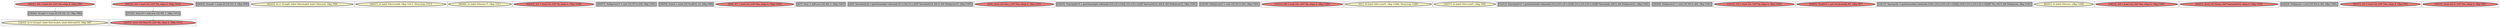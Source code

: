 
digraph G {



node621->node608 [style=dotted,color=forestgreen,label="T",fontcolor=forestgreen ]
node622->node621 [style=dotted,color=forestgreen,label="T",fontcolor=forestgreen ]
node611->node616 [style=dotted,color=forestgreen,label="T",fontcolor=forestgreen ]
node614->node611 [style=dotted,color=forestgreen,label="T",fontcolor=forestgreen ]


subgraph cluster27 {


node619 [penwidth=3.0,fontsize=20,fillcolor=grey,label="[44/45]  %cmp8 = icmp slt i32 %3, 5, !dbg !995",shape=rectangle,style=filled ]



}

subgraph cluster28 {


node620 [penwidth=3.0,fontsize=20,fillcolor=lemonchiffon,label="[42/43]  br i1 %cmp8, label %for.body9, label %for.end, !dbg !996",shape=ellipse,style=filled ]



}

subgraph cluster26 {


node618 [penwidth=3.0,fontsize=20,fillcolor=lemonchiffon,label="[46/47]  br label %for.cond4, !dbg !1013, !llvm.loop !1014",shape=ellipse,style=filled ]



}

subgraph cluster29 {


node621 [penwidth=3.0,fontsize=20,fillcolor=grey,label="[39/40]  %cmp5 = icmp slt i32 %2, 10, !dbg !986",shape=rectangle,style=filled ]



}

subgraph cluster25 {


node617 [penwidth=3.0,fontsize=20,fillcolor=lemonchiffon,label="[48/49]  br label %for.inc17, !dbg !1011",shape=ellipse,style=filled ]



}

subgraph cluster24 {


node616 [penwidth=3.0,fontsize=20,fillcolor=lightcoral,label="[52/53]  store i32 %inc18, i32* %k, align 4, !dbg !1012",shape=ellipse,style=filled ]



}

subgraph cluster22 {


node614 [penwidth=3.0,fontsize=20,fillcolor=lightcoral,label="[50/55]  %9 = load i32, i32* %k, align 4, !dbg !1012",shape=ellipse,style=filled ]



}

subgraph cluster20 {


node612 [penwidth=3.0,fontsize=20,fillcolor=lightcoral,label="[62/63]  %4 = load i32, i32* %i, align 4, !dbg !1000",shape=ellipse,style=filled ]



}

subgraph cluster18 {


node610 [penwidth=3.0,fontsize=20,fillcolor=grey,label="[56/57]  %idxprom15 = sext i32 %7 to i64, !dbg !1001",shape=rectangle,style=filled ]



}

subgraph cluster16 {


node608 [penwidth=3.0,fontsize=20,fillcolor=lemonchiffon,label="[32/33]  br i1 %cmp5, label %for.body6, label %for.end19, !dbg !987",shape=ellipse,style=filled ]



}

subgraph cluster17 {


node609 [penwidth=3.0,fontsize=20,fillcolor=grey,label="[58/59]  %rem = srem i32 %call10, 10, !dbg !999",shape=rectangle,style=filled ]



}

subgraph cluster4 {


node596 [penwidth=3.0,fontsize=20,fillcolor=lightcoral,label="[8/9]  %7 = load i32, i32* %m, align 4, !dbg !1004",shape=ellipse,style=filled ]



}

subgraph cluster3 {


node595 [penwidth=3.0,fontsize=20,fillcolor=grey,label="[6/7]  %inc = add nsw i32 %8, 1, !dbg !1007",shape=rectangle,style=filled ]



}

subgraph cluster2 {


node594 [penwidth=3.0,fontsize=20,fillcolor=grey,label="[4/5]  %arrayidx16 = getelementptr inbounds [5 x i32], [5 x i32]* %arrayidx14, i64 0, i64 %idxprom15, !dbg !1001",shape=rectangle,style=filled ]



}

subgraph cluster1 {


node593 [penwidth=3.0,fontsize=20,fillcolor=lightcoral,label="[2/3]  store i32 %inc, i32* %m, align 4, !dbg !1007",shape=ellipse,style=filled ]



}

subgraph cluster12 {


node604 [penwidth=3.0,fontsize=20,fillcolor=grey,label="[24/25]  %arrayidx14 = getelementptr inbounds [10 x [5 x i32]], [10 x [5 x i32]]* %arrayidx12, i64 0, i64 %idxprom13, !dbg !1001",shape=rectangle,style=filled ]



}

subgraph cluster32 {


node624 [penwidth=3.0,fontsize=20,fillcolor=grey,label="[34/35]  %idxprom13 = sext i32 %6 to i64, !dbg !1001",shape=rectangle,style=filled ]



}

subgraph cluster5 {


node597 [penwidth=3.0,fontsize=20,fillcolor=lightcoral,label="[10/11]  %6 = load i32, i32* %k, align 4, !dbg !1003",shape=ellipse,style=filled ]



}

subgraph cluster0 {


node592 [penwidth=3.0,fontsize=20,fillcolor=lemonchiffon,label="[0/1]  br label %for.cond7, !dbg !1008, !llvm.loop !1009",shape=ellipse,style=filled ]



}

subgraph cluster31 {


node623 [penwidth=3.0,fontsize=20,fillcolor=lemonchiffon,label="[36/37]  br label %for.cond7, !dbg !992",shape=ellipse,style=filled ]



}

subgraph cluster30 {


node622 [penwidth=3.0,fontsize=20,fillcolor=lightcoral,label="[38/41]  %2 = load i32, i32* %k, align 4, !dbg !984",shape=ellipse,style=filled ]



}

subgraph cluster6 {


node598 [penwidth=3.0,fontsize=20,fillcolor=grey,label="[12/13]  %arrayidx12 = getelementptr inbounds [10 x [10 x [5 x i32]]], [10 x [10 x [5 x i32]]]* %arrayidx, i64 0, i64 %idxprom11, !dbg !1001",shape=rectangle,style=filled ]



}

subgraph cluster14 {


node606 [penwidth=3.0,fontsize=20,fillcolor=grey,label="[28/29]  %idxprom11 = sext i32 %5 to i64, !dbg !1001",shape=rectangle,style=filled ]



}

subgraph cluster7 {


node599 [penwidth=3.0,fontsize=20,fillcolor=lightcoral,label="[14/15]  %5 = load i32, i32* %j, align 4, !dbg !1002",shape=ellipse,style=filled ]



}

subgraph cluster23 {


node615 [penwidth=3.0,fontsize=20,fillcolor=lightcoral,label="[64/65]  %call10 = call i32 @rand() #3, !dbg !997",shape=ellipse,style=filled ]



}

subgraph cluster8 {


node600 [penwidth=3.0,fontsize=20,fillcolor=grey,label="[16/17]  %arrayidx = getelementptr inbounds [100 x [10 x [10 x [5 x i32]]]], [100 x [10 x [10 x [5 x i32]]]]* %a, i64 0, i64 %idxprom, !dbg !1001",shape=rectangle,style=filled ]



}

subgraph cluster21 {


node613 [penwidth=3.0,fontsize=20,fillcolor=lemonchiffon,label="[60/61]  br label %for.inc, !dbg !1006",shape=ellipse,style=filled ]



}

subgraph cluster9 {


node601 [penwidth=3.0,fontsize=20,fillcolor=lightcoral,label="[18/19]  %8 = load i32, i32* %m, align 4, !dbg !1007",shape=ellipse,style=filled ]



}

subgraph cluster19 {


node611 [penwidth=3.0,fontsize=20,fillcolor=grey,label="[51/54]  %inc18 = add nsw i32 %9, 1, !dbg !1012",shape=rectangle,style=filled ]



}

subgraph cluster10 {


node602 [penwidth=3.0,fontsize=20,fillcolor=lightcoral,label="[20/21]  store i32 %rem, i32* %arrayidx16, align 4, !dbg !1005",shape=ellipse,style=filled ]



}

subgraph cluster11 {


node603 [penwidth=3.0,fontsize=20,fillcolor=grey,label="[22/23]  %idxprom = sext i32 %4 to i64, !dbg !1001",shape=rectangle,style=filled ]



}

subgraph cluster13 {


node605 [penwidth=3.0,fontsize=20,fillcolor=lightcoral,label="[26/27]  %3 = load i32, i32* %m, align 4, !dbg !993",shape=ellipse,style=filled ]



}

subgraph cluster15 {


node607 [penwidth=3.0,fontsize=20,fillcolor=lightcoral,label="[30/31]  store i32 0, i32* %m, align 4, !dbg !991",shape=ellipse,style=filled ]



}

}
